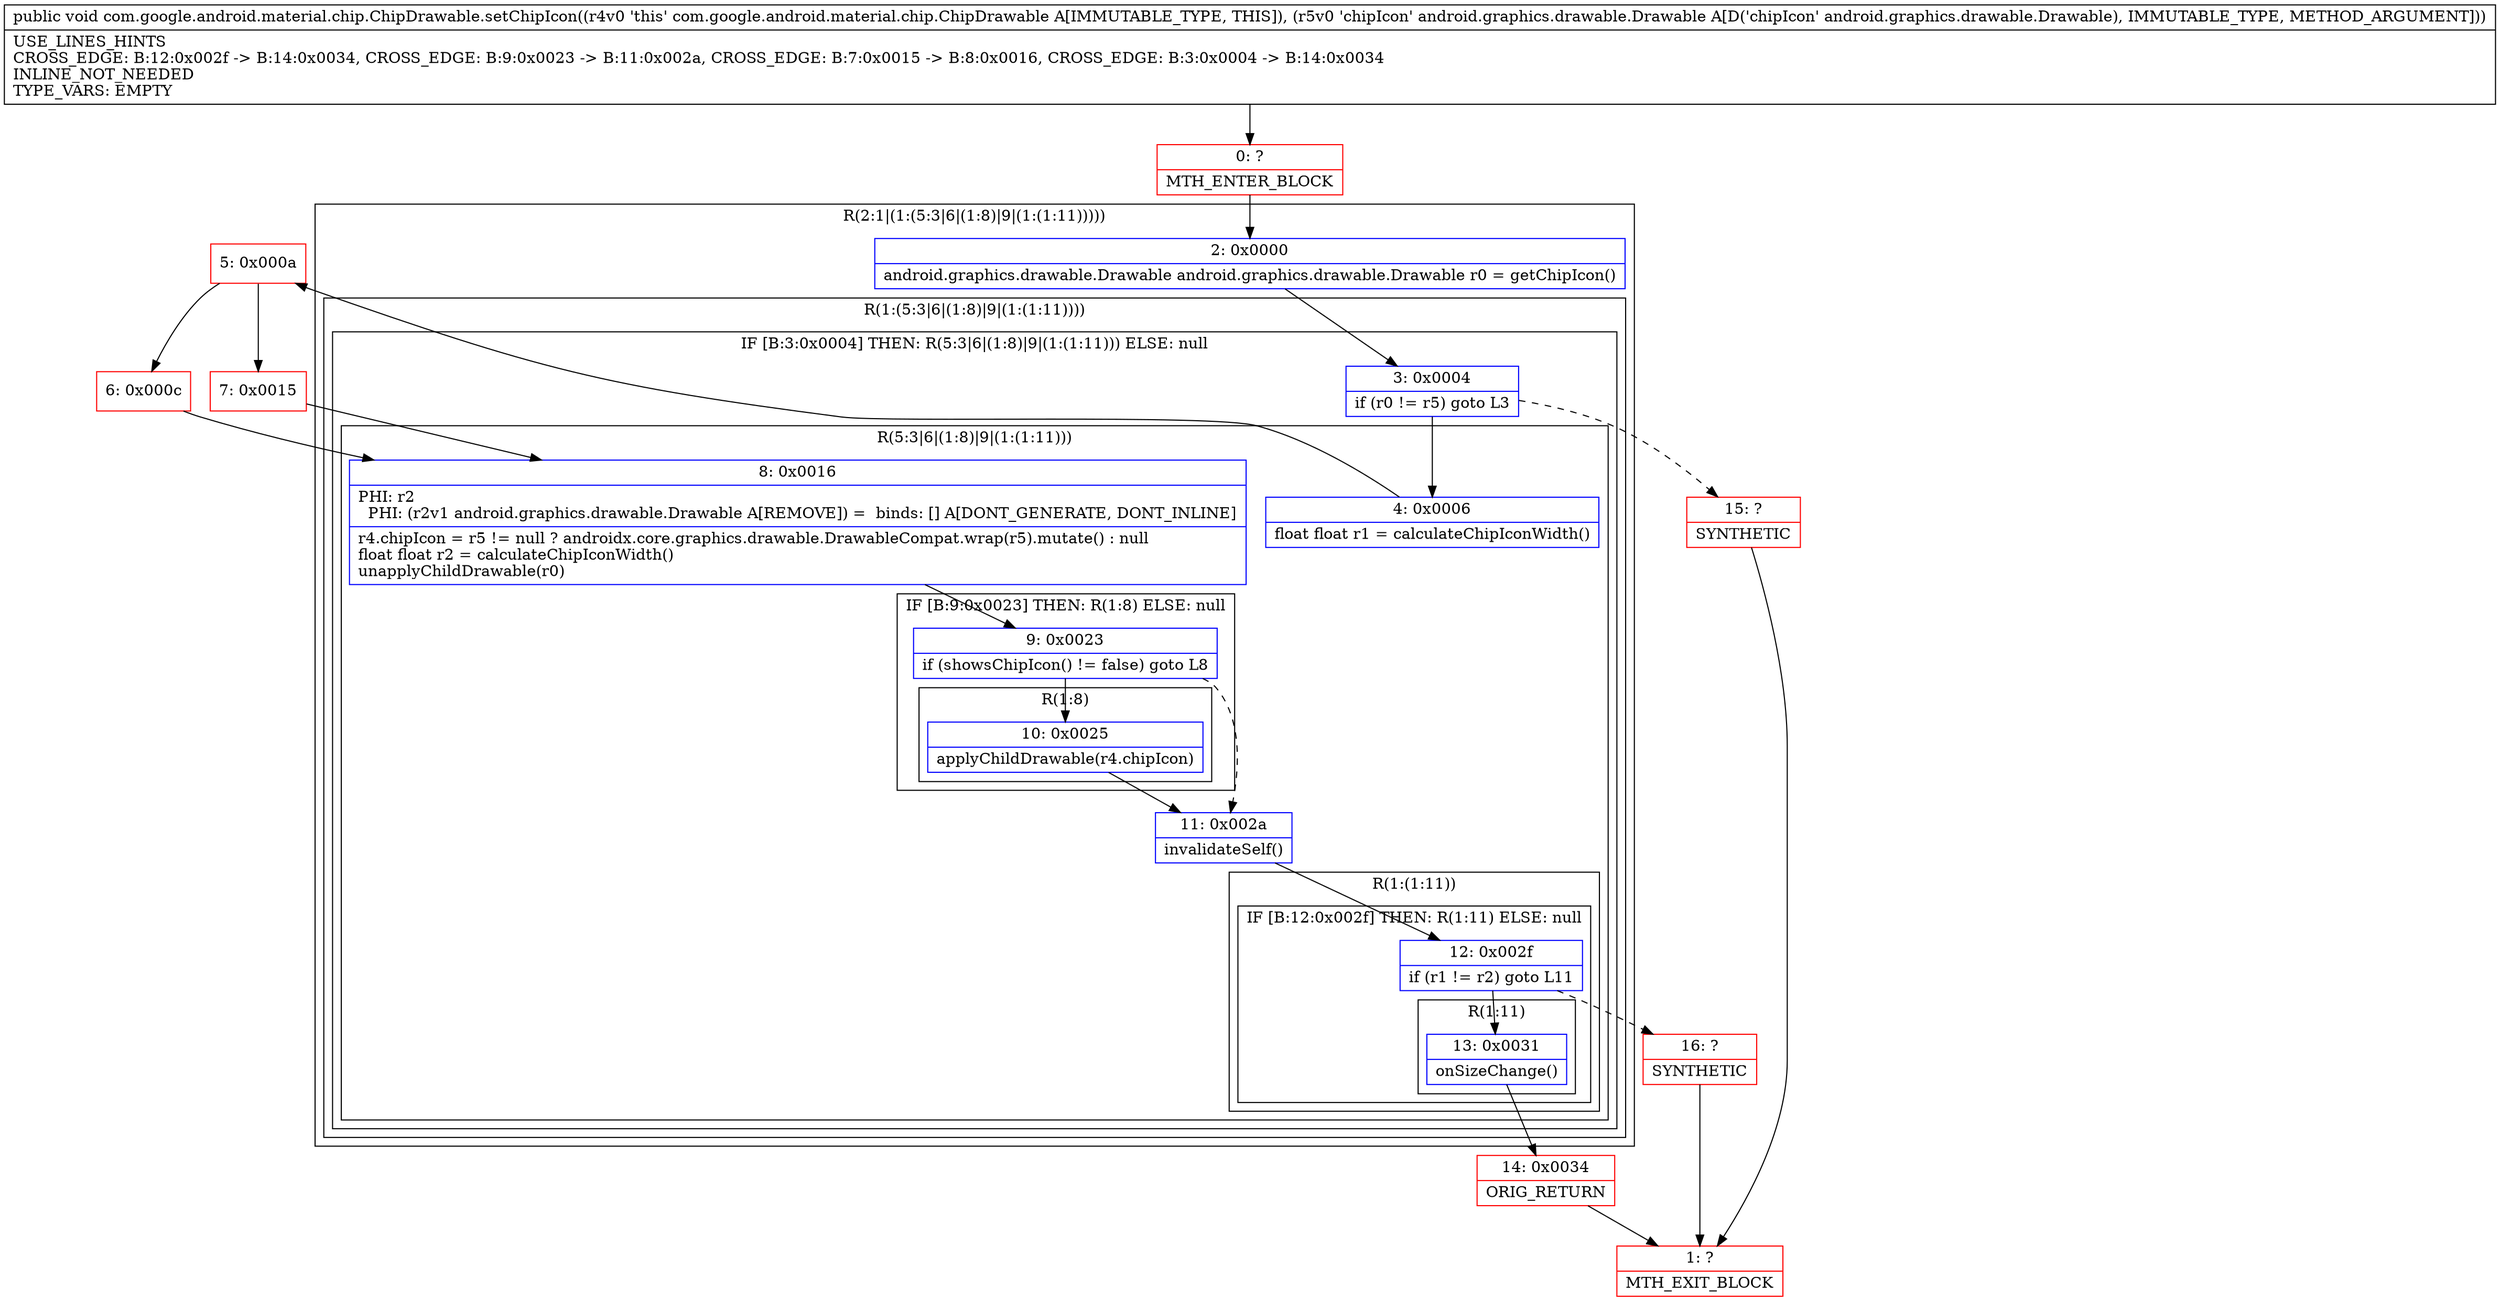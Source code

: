 digraph "CFG forcom.google.android.material.chip.ChipDrawable.setChipIcon(Landroid\/graphics\/drawable\/Drawable;)V" {
subgraph cluster_Region_299828123 {
label = "R(2:1|(1:(5:3|6|(1:8)|9|(1:(1:11)))))";
node [shape=record,color=blue];
Node_2 [shape=record,label="{2\:\ 0x0000|android.graphics.drawable.Drawable android.graphics.drawable.Drawable r0 = getChipIcon()\l}"];
subgraph cluster_Region_1720593912 {
label = "R(1:(5:3|6|(1:8)|9|(1:(1:11))))";
node [shape=record,color=blue];
subgraph cluster_IfRegion_1542193164 {
label = "IF [B:3:0x0004] THEN: R(5:3|6|(1:8)|9|(1:(1:11))) ELSE: null";
node [shape=record,color=blue];
Node_3 [shape=record,label="{3\:\ 0x0004|if (r0 != r5) goto L3\l}"];
subgraph cluster_Region_1097362562 {
label = "R(5:3|6|(1:8)|9|(1:(1:11)))";
node [shape=record,color=blue];
Node_4 [shape=record,label="{4\:\ 0x0006|float float r1 = calculateChipIconWidth()\l}"];
Node_8 [shape=record,label="{8\:\ 0x0016|PHI: r2 \l  PHI: (r2v1 android.graphics.drawable.Drawable A[REMOVE]) =  binds: [] A[DONT_GENERATE, DONT_INLINE]\l|r4.chipIcon = r5 != null ? androidx.core.graphics.drawable.DrawableCompat.wrap(r5).mutate() : null\lfloat float r2 = calculateChipIconWidth()\lunapplyChildDrawable(r0)\l}"];
subgraph cluster_IfRegion_1137472825 {
label = "IF [B:9:0x0023] THEN: R(1:8) ELSE: null";
node [shape=record,color=blue];
Node_9 [shape=record,label="{9\:\ 0x0023|if (showsChipIcon() != false) goto L8\l}"];
subgraph cluster_Region_248251197 {
label = "R(1:8)";
node [shape=record,color=blue];
Node_10 [shape=record,label="{10\:\ 0x0025|applyChildDrawable(r4.chipIcon)\l}"];
}
}
Node_11 [shape=record,label="{11\:\ 0x002a|invalidateSelf()\l}"];
subgraph cluster_Region_1217075793 {
label = "R(1:(1:11))";
node [shape=record,color=blue];
subgraph cluster_IfRegion_50001302 {
label = "IF [B:12:0x002f] THEN: R(1:11) ELSE: null";
node [shape=record,color=blue];
Node_12 [shape=record,label="{12\:\ 0x002f|if (r1 != r2) goto L11\l}"];
subgraph cluster_Region_1610420053 {
label = "R(1:11)";
node [shape=record,color=blue];
Node_13 [shape=record,label="{13\:\ 0x0031|onSizeChange()\l}"];
}
}
}
}
}
}
}
Node_0 [shape=record,color=red,label="{0\:\ ?|MTH_ENTER_BLOCK\l}"];
Node_5 [shape=record,color=red,label="{5\:\ 0x000a}"];
Node_6 [shape=record,color=red,label="{6\:\ 0x000c}"];
Node_14 [shape=record,color=red,label="{14\:\ 0x0034|ORIG_RETURN\l}"];
Node_1 [shape=record,color=red,label="{1\:\ ?|MTH_EXIT_BLOCK\l}"];
Node_16 [shape=record,color=red,label="{16\:\ ?|SYNTHETIC\l}"];
Node_7 [shape=record,color=red,label="{7\:\ 0x0015}"];
Node_15 [shape=record,color=red,label="{15\:\ ?|SYNTHETIC\l}"];
MethodNode[shape=record,label="{public void com.google.android.material.chip.ChipDrawable.setChipIcon((r4v0 'this' com.google.android.material.chip.ChipDrawable A[IMMUTABLE_TYPE, THIS]), (r5v0 'chipIcon' android.graphics.drawable.Drawable A[D('chipIcon' android.graphics.drawable.Drawable), IMMUTABLE_TYPE, METHOD_ARGUMENT]))  | USE_LINES_HINTS\lCROSS_EDGE: B:12:0x002f \-\> B:14:0x0034, CROSS_EDGE: B:9:0x0023 \-\> B:11:0x002a, CROSS_EDGE: B:7:0x0015 \-\> B:8:0x0016, CROSS_EDGE: B:3:0x0004 \-\> B:14:0x0034\lINLINE_NOT_NEEDED\lTYPE_VARS: EMPTY\l}"];
MethodNode -> Node_0;Node_2 -> Node_3;
Node_3 -> Node_4;
Node_3 -> Node_15[style=dashed];
Node_4 -> Node_5;
Node_8 -> Node_9;
Node_9 -> Node_10;
Node_9 -> Node_11[style=dashed];
Node_10 -> Node_11;
Node_11 -> Node_12;
Node_12 -> Node_13;
Node_12 -> Node_16[style=dashed];
Node_13 -> Node_14;
Node_0 -> Node_2;
Node_5 -> Node_6;
Node_5 -> Node_7;
Node_6 -> Node_8;
Node_14 -> Node_1;
Node_16 -> Node_1;
Node_7 -> Node_8;
Node_15 -> Node_1;
}

